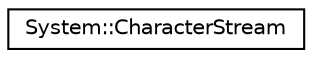 digraph G
{
  edge [fontname="Helvetica",fontsize="10",labelfontname="Helvetica",labelfontsize="10"];
  node [fontname="Helvetica",fontsize="10",shape=record];
  rankdir="LR";
  Node1 [label="System::CharacterStream",height=0.2,width=0.4,color="black", fillcolor="white", style="filled",URL="$class_system_1_1_character_stream.html"];
}
